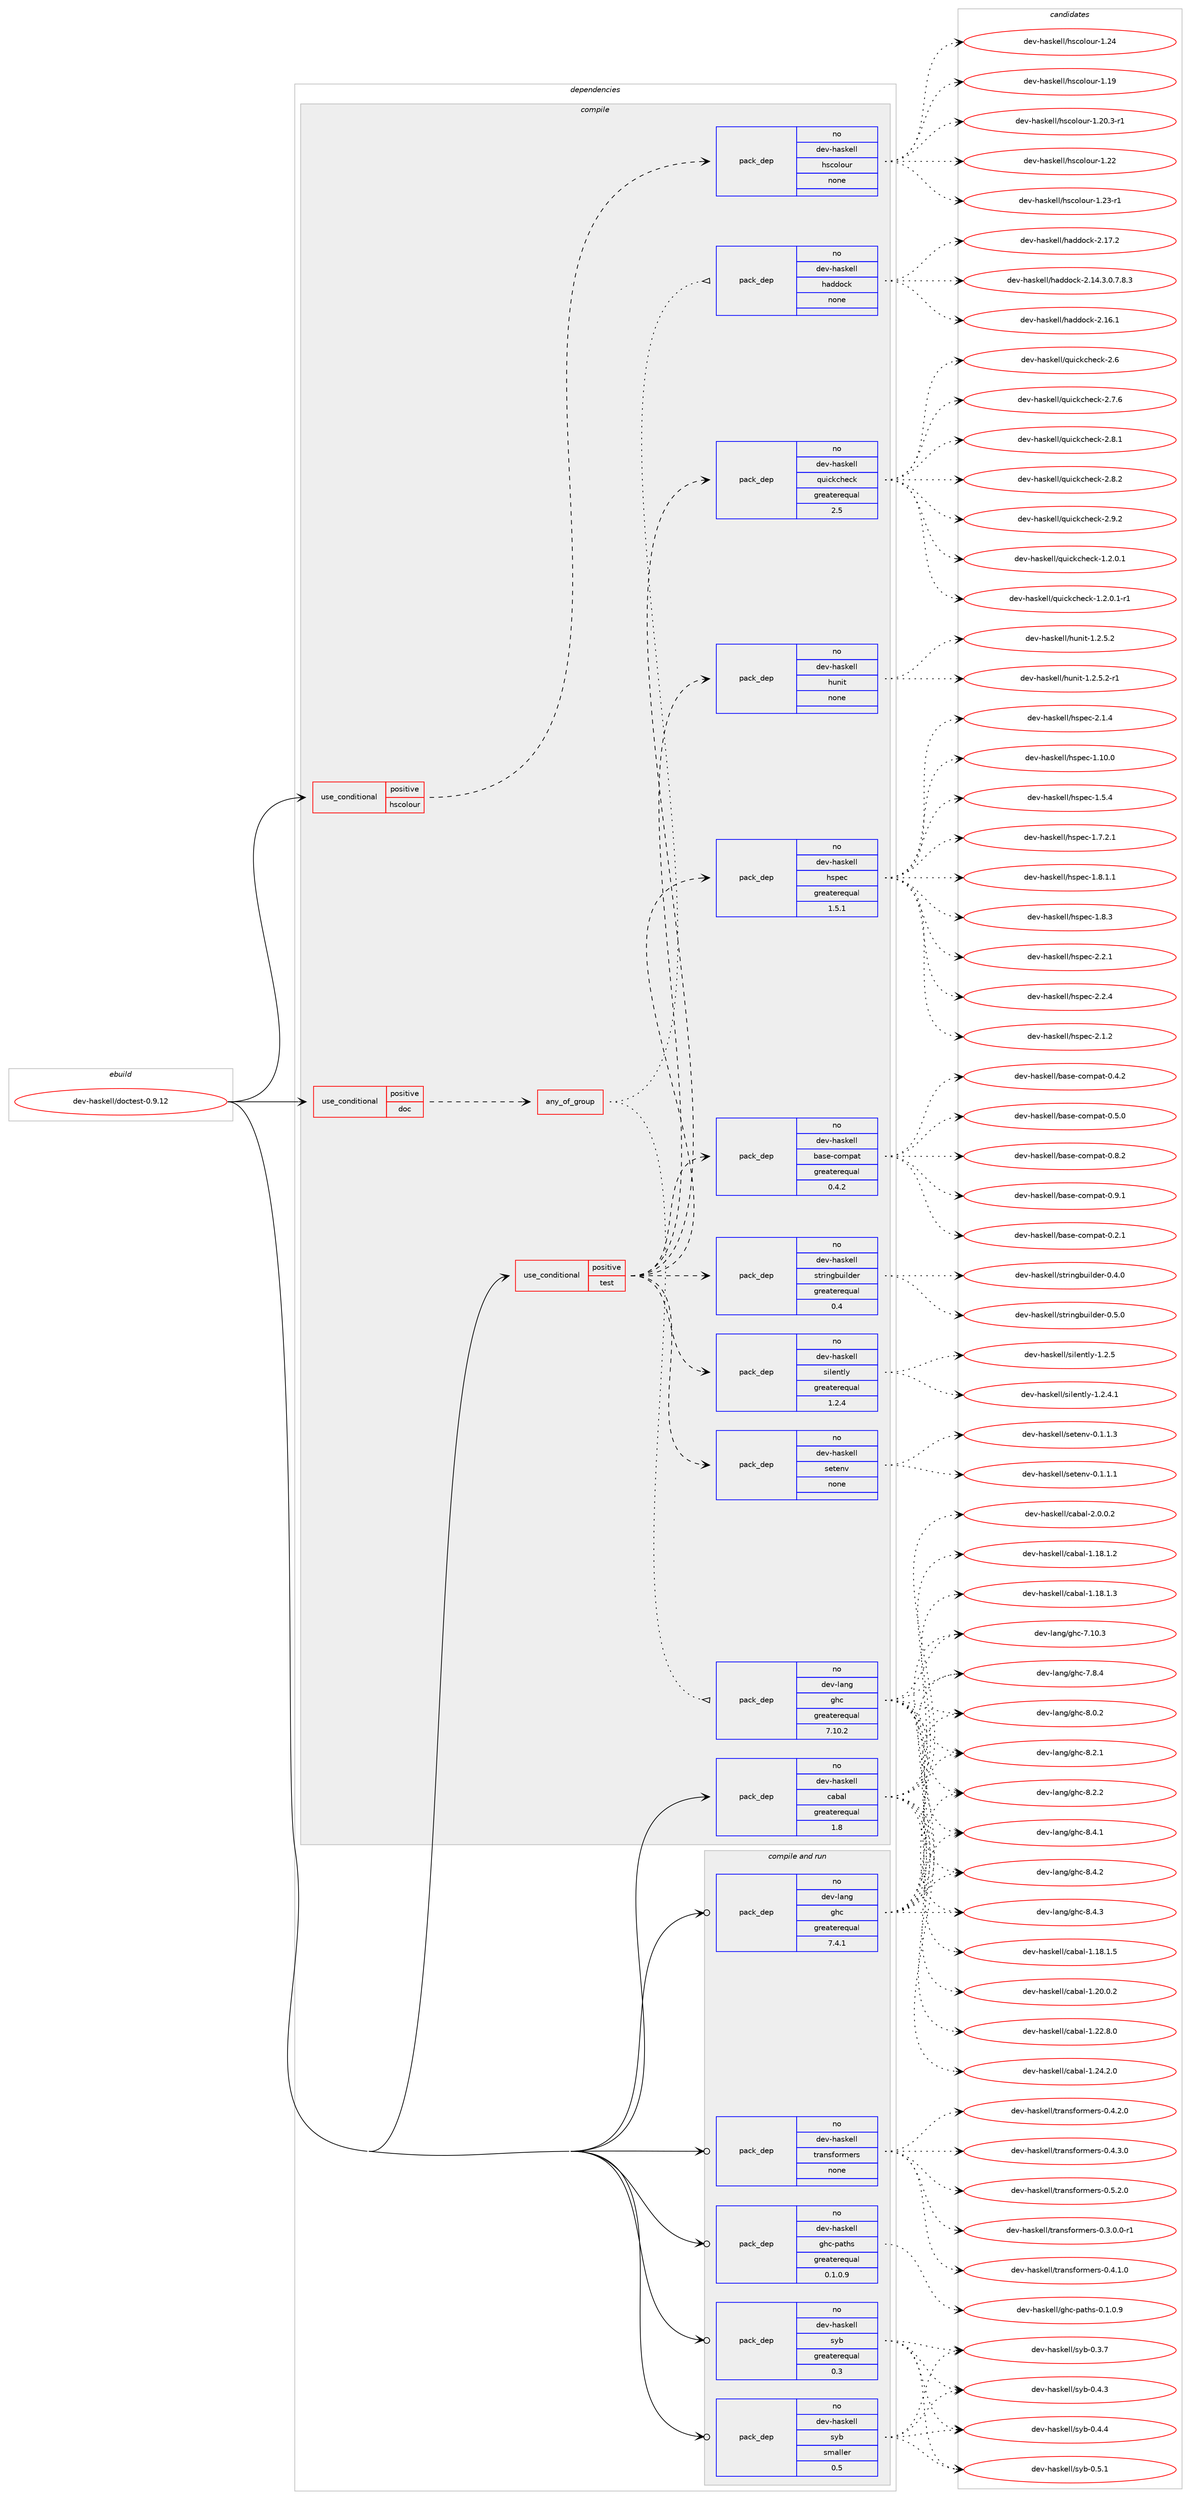 digraph prolog {

# *************
# Graph options
# *************

newrank=true;
concentrate=true;
compound=true;
graph [rankdir=LR,fontname=Helvetica,fontsize=10,ranksep=1.5];#, ranksep=2.5, nodesep=0.2];
edge  [arrowhead=vee];
node  [fontname=Helvetica,fontsize=10];

# **********
# The ebuild
# **********

subgraph cluster_leftcol {
color=gray;
rank=same;
label=<<i>ebuild</i>>;
id [label="dev-haskell/doctest-0.9.12", color=red, width=4, href="../dev-haskell/doctest-0.9.12.svg"];
}

# ****************
# The dependencies
# ****************

subgraph cluster_midcol {
color=gray;
label=<<i>dependencies</i>>;
subgraph cluster_compile {
fillcolor="#eeeeee";
style=filled;
label=<<i>compile</i>>;
subgraph cond359402 {
dependency1331380 [label=<<TABLE BORDER="0" CELLBORDER="1" CELLSPACING="0" CELLPADDING="4"><TR><TD ROWSPAN="3" CELLPADDING="10">use_conditional</TD></TR><TR><TD>positive</TD></TR><TR><TD>doc</TD></TR></TABLE>>, shape=none, color=red];
subgraph any20819 {
dependency1331381 [label=<<TABLE BORDER="0" CELLBORDER="1" CELLSPACING="0" CELLPADDING="4"><TR><TD CELLPADDING="10">any_of_group</TD></TR></TABLE>>, shape=none, color=red];subgraph pack950607 {
dependency1331382 [label=<<TABLE BORDER="0" CELLBORDER="1" CELLSPACING="0" CELLPADDING="4" WIDTH="220"><TR><TD ROWSPAN="6" CELLPADDING="30">pack_dep</TD></TR><TR><TD WIDTH="110">no</TD></TR><TR><TD>dev-haskell</TD></TR><TR><TD>haddock</TD></TR><TR><TD>none</TD></TR><TR><TD></TD></TR></TABLE>>, shape=none, color=blue];
}
dependency1331381:e -> dependency1331382:w [weight=20,style="dotted",arrowhead="oinv"];
subgraph pack950608 {
dependency1331383 [label=<<TABLE BORDER="0" CELLBORDER="1" CELLSPACING="0" CELLPADDING="4" WIDTH="220"><TR><TD ROWSPAN="6" CELLPADDING="30">pack_dep</TD></TR><TR><TD WIDTH="110">no</TD></TR><TR><TD>dev-lang</TD></TR><TR><TD>ghc</TD></TR><TR><TD>greaterequal</TD></TR><TR><TD>7.10.2</TD></TR></TABLE>>, shape=none, color=blue];
}
dependency1331381:e -> dependency1331383:w [weight=20,style="dotted",arrowhead="oinv"];
}
dependency1331380:e -> dependency1331381:w [weight=20,style="dashed",arrowhead="vee"];
}
id:e -> dependency1331380:w [weight=20,style="solid",arrowhead="vee"];
subgraph cond359403 {
dependency1331384 [label=<<TABLE BORDER="0" CELLBORDER="1" CELLSPACING="0" CELLPADDING="4"><TR><TD ROWSPAN="3" CELLPADDING="10">use_conditional</TD></TR><TR><TD>positive</TD></TR><TR><TD>hscolour</TD></TR></TABLE>>, shape=none, color=red];
subgraph pack950609 {
dependency1331385 [label=<<TABLE BORDER="0" CELLBORDER="1" CELLSPACING="0" CELLPADDING="4" WIDTH="220"><TR><TD ROWSPAN="6" CELLPADDING="30">pack_dep</TD></TR><TR><TD WIDTH="110">no</TD></TR><TR><TD>dev-haskell</TD></TR><TR><TD>hscolour</TD></TR><TR><TD>none</TD></TR><TR><TD></TD></TR></TABLE>>, shape=none, color=blue];
}
dependency1331384:e -> dependency1331385:w [weight=20,style="dashed",arrowhead="vee"];
}
id:e -> dependency1331384:w [weight=20,style="solid",arrowhead="vee"];
subgraph cond359404 {
dependency1331386 [label=<<TABLE BORDER="0" CELLBORDER="1" CELLSPACING="0" CELLPADDING="4"><TR><TD ROWSPAN="3" CELLPADDING="10">use_conditional</TD></TR><TR><TD>positive</TD></TR><TR><TD>test</TD></TR></TABLE>>, shape=none, color=red];
subgraph pack950610 {
dependency1331387 [label=<<TABLE BORDER="0" CELLBORDER="1" CELLSPACING="0" CELLPADDING="4" WIDTH="220"><TR><TD ROWSPAN="6" CELLPADDING="30">pack_dep</TD></TR><TR><TD WIDTH="110">no</TD></TR><TR><TD>dev-haskell</TD></TR><TR><TD>base-compat</TD></TR><TR><TD>greaterequal</TD></TR><TR><TD>0.4.2</TD></TR></TABLE>>, shape=none, color=blue];
}
dependency1331386:e -> dependency1331387:w [weight=20,style="dashed",arrowhead="vee"];
subgraph pack950611 {
dependency1331388 [label=<<TABLE BORDER="0" CELLBORDER="1" CELLSPACING="0" CELLPADDING="4" WIDTH="220"><TR><TD ROWSPAN="6" CELLPADDING="30">pack_dep</TD></TR><TR><TD WIDTH="110">no</TD></TR><TR><TD>dev-haskell</TD></TR><TR><TD>hspec</TD></TR><TR><TD>greaterequal</TD></TR><TR><TD>1.5.1</TD></TR></TABLE>>, shape=none, color=blue];
}
dependency1331386:e -> dependency1331388:w [weight=20,style="dashed",arrowhead="vee"];
subgraph pack950612 {
dependency1331389 [label=<<TABLE BORDER="0" CELLBORDER="1" CELLSPACING="0" CELLPADDING="4" WIDTH="220"><TR><TD ROWSPAN="6" CELLPADDING="30">pack_dep</TD></TR><TR><TD WIDTH="110">no</TD></TR><TR><TD>dev-haskell</TD></TR><TR><TD>hunit</TD></TR><TR><TD>none</TD></TR><TR><TD></TD></TR></TABLE>>, shape=none, color=blue];
}
dependency1331386:e -> dependency1331389:w [weight=20,style="dashed",arrowhead="vee"];
subgraph pack950613 {
dependency1331390 [label=<<TABLE BORDER="0" CELLBORDER="1" CELLSPACING="0" CELLPADDING="4" WIDTH="220"><TR><TD ROWSPAN="6" CELLPADDING="30">pack_dep</TD></TR><TR><TD WIDTH="110">no</TD></TR><TR><TD>dev-haskell</TD></TR><TR><TD>quickcheck</TD></TR><TR><TD>greaterequal</TD></TR><TR><TD>2.5</TD></TR></TABLE>>, shape=none, color=blue];
}
dependency1331386:e -> dependency1331390:w [weight=20,style="dashed",arrowhead="vee"];
subgraph pack950614 {
dependency1331391 [label=<<TABLE BORDER="0" CELLBORDER="1" CELLSPACING="0" CELLPADDING="4" WIDTH="220"><TR><TD ROWSPAN="6" CELLPADDING="30">pack_dep</TD></TR><TR><TD WIDTH="110">no</TD></TR><TR><TD>dev-haskell</TD></TR><TR><TD>setenv</TD></TR><TR><TD>none</TD></TR><TR><TD></TD></TR></TABLE>>, shape=none, color=blue];
}
dependency1331386:e -> dependency1331391:w [weight=20,style="dashed",arrowhead="vee"];
subgraph pack950615 {
dependency1331392 [label=<<TABLE BORDER="0" CELLBORDER="1" CELLSPACING="0" CELLPADDING="4" WIDTH="220"><TR><TD ROWSPAN="6" CELLPADDING="30">pack_dep</TD></TR><TR><TD WIDTH="110">no</TD></TR><TR><TD>dev-haskell</TD></TR><TR><TD>silently</TD></TR><TR><TD>greaterequal</TD></TR><TR><TD>1.2.4</TD></TR></TABLE>>, shape=none, color=blue];
}
dependency1331386:e -> dependency1331392:w [weight=20,style="dashed",arrowhead="vee"];
subgraph pack950616 {
dependency1331393 [label=<<TABLE BORDER="0" CELLBORDER="1" CELLSPACING="0" CELLPADDING="4" WIDTH="220"><TR><TD ROWSPAN="6" CELLPADDING="30">pack_dep</TD></TR><TR><TD WIDTH="110">no</TD></TR><TR><TD>dev-haskell</TD></TR><TR><TD>stringbuilder</TD></TR><TR><TD>greaterequal</TD></TR><TR><TD>0.4</TD></TR></TABLE>>, shape=none, color=blue];
}
dependency1331386:e -> dependency1331393:w [weight=20,style="dashed",arrowhead="vee"];
}
id:e -> dependency1331386:w [weight=20,style="solid",arrowhead="vee"];
subgraph pack950617 {
dependency1331394 [label=<<TABLE BORDER="0" CELLBORDER="1" CELLSPACING="0" CELLPADDING="4" WIDTH="220"><TR><TD ROWSPAN="6" CELLPADDING="30">pack_dep</TD></TR><TR><TD WIDTH="110">no</TD></TR><TR><TD>dev-haskell</TD></TR><TR><TD>cabal</TD></TR><TR><TD>greaterequal</TD></TR><TR><TD>1.8</TD></TR></TABLE>>, shape=none, color=blue];
}
id:e -> dependency1331394:w [weight=20,style="solid",arrowhead="vee"];
}
subgraph cluster_compileandrun {
fillcolor="#eeeeee";
style=filled;
label=<<i>compile and run</i>>;
subgraph pack950618 {
dependency1331395 [label=<<TABLE BORDER="0" CELLBORDER="1" CELLSPACING="0" CELLPADDING="4" WIDTH="220"><TR><TD ROWSPAN="6" CELLPADDING="30">pack_dep</TD></TR><TR><TD WIDTH="110">no</TD></TR><TR><TD>dev-haskell</TD></TR><TR><TD>ghc-paths</TD></TR><TR><TD>greaterequal</TD></TR><TR><TD>0.1.0.9</TD></TR></TABLE>>, shape=none, color=blue];
}
id:e -> dependency1331395:w [weight=20,style="solid",arrowhead="odotvee"];
subgraph pack950619 {
dependency1331396 [label=<<TABLE BORDER="0" CELLBORDER="1" CELLSPACING="0" CELLPADDING="4" WIDTH="220"><TR><TD ROWSPAN="6" CELLPADDING="30">pack_dep</TD></TR><TR><TD WIDTH="110">no</TD></TR><TR><TD>dev-haskell</TD></TR><TR><TD>syb</TD></TR><TR><TD>greaterequal</TD></TR><TR><TD>0.3</TD></TR></TABLE>>, shape=none, color=blue];
}
id:e -> dependency1331396:w [weight=20,style="solid",arrowhead="odotvee"];
subgraph pack950620 {
dependency1331397 [label=<<TABLE BORDER="0" CELLBORDER="1" CELLSPACING="0" CELLPADDING="4" WIDTH="220"><TR><TD ROWSPAN="6" CELLPADDING="30">pack_dep</TD></TR><TR><TD WIDTH="110">no</TD></TR><TR><TD>dev-haskell</TD></TR><TR><TD>syb</TD></TR><TR><TD>smaller</TD></TR><TR><TD>0.5</TD></TR></TABLE>>, shape=none, color=blue];
}
id:e -> dependency1331397:w [weight=20,style="solid",arrowhead="odotvee"];
subgraph pack950621 {
dependency1331398 [label=<<TABLE BORDER="0" CELLBORDER="1" CELLSPACING="0" CELLPADDING="4" WIDTH="220"><TR><TD ROWSPAN="6" CELLPADDING="30">pack_dep</TD></TR><TR><TD WIDTH="110">no</TD></TR><TR><TD>dev-haskell</TD></TR><TR><TD>transformers</TD></TR><TR><TD>none</TD></TR><TR><TD></TD></TR></TABLE>>, shape=none, color=blue];
}
id:e -> dependency1331398:w [weight=20,style="solid",arrowhead="odotvee"];
subgraph pack950622 {
dependency1331399 [label=<<TABLE BORDER="0" CELLBORDER="1" CELLSPACING="0" CELLPADDING="4" WIDTH="220"><TR><TD ROWSPAN="6" CELLPADDING="30">pack_dep</TD></TR><TR><TD WIDTH="110">no</TD></TR><TR><TD>dev-lang</TD></TR><TR><TD>ghc</TD></TR><TR><TD>greaterequal</TD></TR><TR><TD>7.4.1</TD></TR></TABLE>>, shape=none, color=blue];
}
id:e -> dependency1331399:w [weight=20,style="solid",arrowhead="odotvee"];
}
subgraph cluster_run {
fillcolor="#eeeeee";
style=filled;
label=<<i>run</i>>;
}
}

# **************
# The candidates
# **************

subgraph cluster_choices {
rank=same;
color=gray;
label=<<i>candidates</i>>;

subgraph choice950607 {
color=black;
nodesep=1;
choice1001011184510497115107101108108471049710010011199107455046495246514648465546564651 [label="dev-haskell/haddock-2.14.3.0.7.8.3", color=red, width=4,href="../dev-haskell/haddock-2.14.3.0.7.8.3.svg"];
choice100101118451049711510710110810847104971001001119910745504649544649 [label="dev-haskell/haddock-2.16.1", color=red, width=4,href="../dev-haskell/haddock-2.16.1.svg"];
choice100101118451049711510710110810847104971001001119910745504649554650 [label="dev-haskell/haddock-2.17.2", color=red, width=4,href="../dev-haskell/haddock-2.17.2.svg"];
dependency1331382:e -> choice1001011184510497115107101108108471049710010011199107455046495246514648465546564651:w [style=dotted,weight="100"];
dependency1331382:e -> choice100101118451049711510710110810847104971001001119910745504649544649:w [style=dotted,weight="100"];
dependency1331382:e -> choice100101118451049711510710110810847104971001001119910745504649554650:w [style=dotted,weight="100"];
}
subgraph choice950608 {
color=black;
nodesep=1;
choice1001011184510897110103471031049945554649484651 [label="dev-lang/ghc-7.10.3", color=red, width=4,href="../dev-lang/ghc-7.10.3.svg"];
choice10010111845108971101034710310499455546564652 [label="dev-lang/ghc-7.8.4", color=red, width=4,href="../dev-lang/ghc-7.8.4.svg"];
choice10010111845108971101034710310499455646484650 [label="dev-lang/ghc-8.0.2", color=red, width=4,href="../dev-lang/ghc-8.0.2.svg"];
choice10010111845108971101034710310499455646504649 [label="dev-lang/ghc-8.2.1", color=red, width=4,href="../dev-lang/ghc-8.2.1.svg"];
choice10010111845108971101034710310499455646504650 [label="dev-lang/ghc-8.2.2", color=red, width=4,href="../dev-lang/ghc-8.2.2.svg"];
choice10010111845108971101034710310499455646524649 [label="dev-lang/ghc-8.4.1", color=red, width=4,href="../dev-lang/ghc-8.4.1.svg"];
choice10010111845108971101034710310499455646524650 [label="dev-lang/ghc-8.4.2", color=red, width=4,href="../dev-lang/ghc-8.4.2.svg"];
choice10010111845108971101034710310499455646524651 [label="dev-lang/ghc-8.4.3", color=red, width=4,href="../dev-lang/ghc-8.4.3.svg"];
dependency1331383:e -> choice1001011184510897110103471031049945554649484651:w [style=dotted,weight="100"];
dependency1331383:e -> choice10010111845108971101034710310499455546564652:w [style=dotted,weight="100"];
dependency1331383:e -> choice10010111845108971101034710310499455646484650:w [style=dotted,weight="100"];
dependency1331383:e -> choice10010111845108971101034710310499455646504649:w [style=dotted,weight="100"];
dependency1331383:e -> choice10010111845108971101034710310499455646504650:w [style=dotted,weight="100"];
dependency1331383:e -> choice10010111845108971101034710310499455646524649:w [style=dotted,weight="100"];
dependency1331383:e -> choice10010111845108971101034710310499455646524650:w [style=dotted,weight="100"];
dependency1331383:e -> choice10010111845108971101034710310499455646524651:w [style=dotted,weight="100"];
}
subgraph choice950609 {
color=black;
nodesep=1;
choice100101118451049711510710110810847104115991111081111171144549464957 [label="dev-haskell/hscolour-1.19", color=red, width=4,href="../dev-haskell/hscolour-1.19.svg"];
choice10010111845104971151071011081084710411599111108111117114454946504846514511449 [label="dev-haskell/hscolour-1.20.3-r1", color=red, width=4,href="../dev-haskell/hscolour-1.20.3-r1.svg"];
choice100101118451049711510710110810847104115991111081111171144549465050 [label="dev-haskell/hscolour-1.22", color=red, width=4,href="../dev-haskell/hscolour-1.22.svg"];
choice1001011184510497115107101108108471041159911110811111711445494650514511449 [label="dev-haskell/hscolour-1.23-r1", color=red, width=4,href="../dev-haskell/hscolour-1.23-r1.svg"];
choice100101118451049711510710110810847104115991111081111171144549465052 [label="dev-haskell/hscolour-1.24", color=red, width=4,href="../dev-haskell/hscolour-1.24.svg"];
dependency1331385:e -> choice100101118451049711510710110810847104115991111081111171144549464957:w [style=dotted,weight="100"];
dependency1331385:e -> choice10010111845104971151071011081084710411599111108111117114454946504846514511449:w [style=dotted,weight="100"];
dependency1331385:e -> choice100101118451049711510710110810847104115991111081111171144549465050:w [style=dotted,weight="100"];
dependency1331385:e -> choice1001011184510497115107101108108471041159911110811111711445494650514511449:w [style=dotted,weight="100"];
dependency1331385:e -> choice100101118451049711510710110810847104115991111081111171144549465052:w [style=dotted,weight="100"];
}
subgraph choice950610 {
color=black;
nodesep=1;
choice1001011184510497115107101108108479897115101459911110911297116454846504649 [label="dev-haskell/base-compat-0.2.1", color=red, width=4,href="../dev-haskell/base-compat-0.2.1.svg"];
choice1001011184510497115107101108108479897115101459911110911297116454846524650 [label="dev-haskell/base-compat-0.4.2", color=red, width=4,href="../dev-haskell/base-compat-0.4.2.svg"];
choice1001011184510497115107101108108479897115101459911110911297116454846534648 [label="dev-haskell/base-compat-0.5.0", color=red, width=4,href="../dev-haskell/base-compat-0.5.0.svg"];
choice1001011184510497115107101108108479897115101459911110911297116454846564650 [label="dev-haskell/base-compat-0.8.2", color=red, width=4,href="../dev-haskell/base-compat-0.8.2.svg"];
choice1001011184510497115107101108108479897115101459911110911297116454846574649 [label="dev-haskell/base-compat-0.9.1", color=red, width=4,href="../dev-haskell/base-compat-0.9.1.svg"];
dependency1331387:e -> choice1001011184510497115107101108108479897115101459911110911297116454846504649:w [style=dotted,weight="100"];
dependency1331387:e -> choice1001011184510497115107101108108479897115101459911110911297116454846524650:w [style=dotted,weight="100"];
dependency1331387:e -> choice1001011184510497115107101108108479897115101459911110911297116454846534648:w [style=dotted,weight="100"];
dependency1331387:e -> choice1001011184510497115107101108108479897115101459911110911297116454846564650:w [style=dotted,weight="100"];
dependency1331387:e -> choice1001011184510497115107101108108479897115101459911110911297116454846574649:w [style=dotted,weight="100"];
}
subgraph choice950611 {
color=black;
nodesep=1;
choice1001011184510497115107101108108471041151121019945494649484648 [label="dev-haskell/hspec-1.10.0", color=red, width=4,href="../dev-haskell/hspec-1.10.0.svg"];
choice10010111845104971151071011081084710411511210199454946534652 [label="dev-haskell/hspec-1.5.4", color=red, width=4,href="../dev-haskell/hspec-1.5.4.svg"];
choice100101118451049711510710110810847104115112101994549465546504649 [label="dev-haskell/hspec-1.7.2.1", color=red, width=4,href="../dev-haskell/hspec-1.7.2.1.svg"];
choice100101118451049711510710110810847104115112101994549465646494649 [label="dev-haskell/hspec-1.8.1.1", color=red, width=4,href="../dev-haskell/hspec-1.8.1.1.svg"];
choice10010111845104971151071011081084710411511210199454946564651 [label="dev-haskell/hspec-1.8.3", color=red, width=4,href="../dev-haskell/hspec-1.8.3.svg"];
choice10010111845104971151071011081084710411511210199455046494650 [label="dev-haskell/hspec-2.1.2", color=red, width=4,href="../dev-haskell/hspec-2.1.2.svg"];
choice10010111845104971151071011081084710411511210199455046494652 [label="dev-haskell/hspec-2.1.4", color=red, width=4,href="../dev-haskell/hspec-2.1.4.svg"];
choice10010111845104971151071011081084710411511210199455046504649 [label="dev-haskell/hspec-2.2.1", color=red, width=4,href="../dev-haskell/hspec-2.2.1.svg"];
choice10010111845104971151071011081084710411511210199455046504652 [label="dev-haskell/hspec-2.2.4", color=red, width=4,href="../dev-haskell/hspec-2.2.4.svg"];
dependency1331388:e -> choice1001011184510497115107101108108471041151121019945494649484648:w [style=dotted,weight="100"];
dependency1331388:e -> choice10010111845104971151071011081084710411511210199454946534652:w [style=dotted,weight="100"];
dependency1331388:e -> choice100101118451049711510710110810847104115112101994549465546504649:w [style=dotted,weight="100"];
dependency1331388:e -> choice100101118451049711510710110810847104115112101994549465646494649:w [style=dotted,weight="100"];
dependency1331388:e -> choice10010111845104971151071011081084710411511210199454946564651:w [style=dotted,weight="100"];
dependency1331388:e -> choice10010111845104971151071011081084710411511210199455046494650:w [style=dotted,weight="100"];
dependency1331388:e -> choice10010111845104971151071011081084710411511210199455046494652:w [style=dotted,weight="100"];
dependency1331388:e -> choice10010111845104971151071011081084710411511210199455046504649:w [style=dotted,weight="100"];
dependency1331388:e -> choice10010111845104971151071011081084710411511210199455046504652:w [style=dotted,weight="100"];
}
subgraph choice950612 {
color=black;
nodesep=1;
choice1001011184510497115107101108108471041171101051164549465046534650 [label="dev-haskell/hunit-1.2.5.2", color=red, width=4,href="../dev-haskell/hunit-1.2.5.2.svg"];
choice10010111845104971151071011081084710411711010511645494650465346504511449 [label="dev-haskell/hunit-1.2.5.2-r1", color=red, width=4,href="../dev-haskell/hunit-1.2.5.2-r1.svg"];
dependency1331389:e -> choice1001011184510497115107101108108471041171101051164549465046534650:w [style=dotted,weight="100"];
dependency1331389:e -> choice10010111845104971151071011081084710411711010511645494650465346504511449:w [style=dotted,weight="100"];
}
subgraph choice950613 {
color=black;
nodesep=1;
choice1001011184510497115107101108108471131171059910799104101991074549465046484649 [label="dev-haskell/quickcheck-1.2.0.1", color=red, width=4,href="../dev-haskell/quickcheck-1.2.0.1.svg"];
choice10010111845104971151071011081084711311710599107991041019910745494650464846494511449 [label="dev-haskell/quickcheck-1.2.0.1-r1", color=red, width=4,href="../dev-haskell/quickcheck-1.2.0.1-r1.svg"];
choice10010111845104971151071011081084711311710599107991041019910745504654 [label="dev-haskell/quickcheck-2.6", color=red, width=4,href="../dev-haskell/quickcheck-2.6.svg"];
choice100101118451049711510710110810847113117105991079910410199107455046554654 [label="dev-haskell/quickcheck-2.7.6", color=red, width=4,href="../dev-haskell/quickcheck-2.7.6.svg"];
choice100101118451049711510710110810847113117105991079910410199107455046564649 [label="dev-haskell/quickcheck-2.8.1", color=red, width=4,href="../dev-haskell/quickcheck-2.8.1.svg"];
choice100101118451049711510710110810847113117105991079910410199107455046564650 [label="dev-haskell/quickcheck-2.8.2", color=red, width=4,href="../dev-haskell/quickcheck-2.8.2.svg"];
choice100101118451049711510710110810847113117105991079910410199107455046574650 [label="dev-haskell/quickcheck-2.9.2", color=red, width=4,href="../dev-haskell/quickcheck-2.9.2.svg"];
dependency1331390:e -> choice1001011184510497115107101108108471131171059910799104101991074549465046484649:w [style=dotted,weight="100"];
dependency1331390:e -> choice10010111845104971151071011081084711311710599107991041019910745494650464846494511449:w [style=dotted,weight="100"];
dependency1331390:e -> choice10010111845104971151071011081084711311710599107991041019910745504654:w [style=dotted,weight="100"];
dependency1331390:e -> choice100101118451049711510710110810847113117105991079910410199107455046554654:w [style=dotted,weight="100"];
dependency1331390:e -> choice100101118451049711510710110810847113117105991079910410199107455046564649:w [style=dotted,weight="100"];
dependency1331390:e -> choice100101118451049711510710110810847113117105991079910410199107455046564650:w [style=dotted,weight="100"];
dependency1331390:e -> choice100101118451049711510710110810847113117105991079910410199107455046574650:w [style=dotted,weight="100"];
}
subgraph choice950614 {
color=black;
nodesep=1;
choice1001011184510497115107101108108471151011161011101184548464946494649 [label="dev-haskell/setenv-0.1.1.1", color=red, width=4,href="../dev-haskell/setenv-0.1.1.1.svg"];
choice1001011184510497115107101108108471151011161011101184548464946494651 [label="dev-haskell/setenv-0.1.1.3", color=red, width=4,href="../dev-haskell/setenv-0.1.1.3.svg"];
dependency1331391:e -> choice1001011184510497115107101108108471151011161011101184548464946494649:w [style=dotted,weight="100"];
dependency1331391:e -> choice1001011184510497115107101108108471151011161011101184548464946494651:w [style=dotted,weight="100"];
}
subgraph choice950615 {
color=black;
nodesep=1;
choice1001011184510497115107101108108471151051081011101161081214549465046524649 [label="dev-haskell/silently-1.2.4.1", color=red, width=4,href="../dev-haskell/silently-1.2.4.1.svg"];
choice100101118451049711510710110810847115105108101110116108121454946504653 [label="dev-haskell/silently-1.2.5", color=red, width=4,href="../dev-haskell/silently-1.2.5.svg"];
dependency1331392:e -> choice1001011184510497115107101108108471151051081011101161081214549465046524649:w [style=dotted,weight="100"];
dependency1331392:e -> choice100101118451049711510710110810847115105108101110116108121454946504653:w [style=dotted,weight="100"];
}
subgraph choice950616 {
color=black;
nodesep=1;
choice10010111845104971151071011081084711511611410511010398117105108100101114454846524648 [label="dev-haskell/stringbuilder-0.4.0", color=red, width=4,href="../dev-haskell/stringbuilder-0.4.0.svg"];
choice10010111845104971151071011081084711511611410511010398117105108100101114454846534648 [label="dev-haskell/stringbuilder-0.5.0", color=red, width=4,href="../dev-haskell/stringbuilder-0.5.0.svg"];
dependency1331393:e -> choice10010111845104971151071011081084711511611410511010398117105108100101114454846524648:w [style=dotted,weight="100"];
dependency1331393:e -> choice10010111845104971151071011081084711511611410511010398117105108100101114454846534648:w [style=dotted,weight="100"];
}
subgraph choice950617 {
color=black;
nodesep=1;
choice10010111845104971151071011081084799979897108454946495646494650 [label="dev-haskell/cabal-1.18.1.2", color=red, width=4,href="../dev-haskell/cabal-1.18.1.2.svg"];
choice10010111845104971151071011081084799979897108454946495646494651 [label="dev-haskell/cabal-1.18.1.3", color=red, width=4,href="../dev-haskell/cabal-1.18.1.3.svg"];
choice10010111845104971151071011081084799979897108454946495646494653 [label="dev-haskell/cabal-1.18.1.5", color=red, width=4,href="../dev-haskell/cabal-1.18.1.5.svg"];
choice10010111845104971151071011081084799979897108454946504846484650 [label="dev-haskell/cabal-1.20.0.2", color=red, width=4,href="../dev-haskell/cabal-1.20.0.2.svg"];
choice10010111845104971151071011081084799979897108454946505046564648 [label="dev-haskell/cabal-1.22.8.0", color=red, width=4,href="../dev-haskell/cabal-1.22.8.0.svg"];
choice10010111845104971151071011081084799979897108454946505246504648 [label="dev-haskell/cabal-1.24.2.0", color=red, width=4,href="../dev-haskell/cabal-1.24.2.0.svg"];
choice100101118451049711510710110810847999798971084550464846484650 [label="dev-haskell/cabal-2.0.0.2", color=red, width=4,href="../dev-haskell/cabal-2.0.0.2.svg"];
dependency1331394:e -> choice10010111845104971151071011081084799979897108454946495646494650:w [style=dotted,weight="100"];
dependency1331394:e -> choice10010111845104971151071011081084799979897108454946495646494651:w [style=dotted,weight="100"];
dependency1331394:e -> choice10010111845104971151071011081084799979897108454946495646494653:w [style=dotted,weight="100"];
dependency1331394:e -> choice10010111845104971151071011081084799979897108454946504846484650:w [style=dotted,weight="100"];
dependency1331394:e -> choice10010111845104971151071011081084799979897108454946505046564648:w [style=dotted,weight="100"];
dependency1331394:e -> choice10010111845104971151071011081084799979897108454946505246504648:w [style=dotted,weight="100"];
dependency1331394:e -> choice100101118451049711510710110810847999798971084550464846484650:w [style=dotted,weight="100"];
}
subgraph choice950618 {
color=black;
nodesep=1;
choice1001011184510497115107101108108471031049945112971161041154548464946484657 [label="dev-haskell/ghc-paths-0.1.0.9", color=red, width=4,href="../dev-haskell/ghc-paths-0.1.0.9.svg"];
dependency1331395:e -> choice1001011184510497115107101108108471031049945112971161041154548464946484657:w [style=dotted,weight="100"];
}
subgraph choice950619 {
color=black;
nodesep=1;
choice10010111845104971151071011081084711512198454846514655 [label="dev-haskell/syb-0.3.7", color=red, width=4,href="../dev-haskell/syb-0.3.7.svg"];
choice10010111845104971151071011081084711512198454846524651 [label="dev-haskell/syb-0.4.3", color=red, width=4,href="../dev-haskell/syb-0.4.3.svg"];
choice10010111845104971151071011081084711512198454846524652 [label="dev-haskell/syb-0.4.4", color=red, width=4,href="../dev-haskell/syb-0.4.4.svg"];
choice10010111845104971151071011081084711512198454846534649 [label="dev-haskell/syb-0.5.1", color=red, width=4,href="../dev-haskell/syb-0.5.1.svg"];
dependency1331396:e -> choice10010111845104971151071011081084711512198454846514655:w [style=dotted,weight="100"];
dependency1331396:e -> choice10010111845104971151071011081084711512198454846524651:w [style=dotted,weight="100"];
dependency1331396:e -> choice10010111845104971151071011081084711512198454846524652:w [style=dotted,weight="100"];
dependency1331396:e -> choice10010111845104971151071011081084711512198454846534649:w [style=dotted,weight="100"];
}
subgraph choice950620 {
color=black;
nodesep=1;
choice10010111845104971151071011081084711512198454846514655 [label="dev-haskell/syb-0.3.7", color=red, width=4,href="../dev-haskell/syb-0.3.7.svg"];
choice10010111845104971151071011081084711512198454846524651 [label="dev-haskell/syb-0.4.3", color=red, width=4,href="../dev-haskell/syb-0.4.3.svg"];
choice10010111845104971151071011081084711512198454846524652 [label="dev-haskell/syb-0.4.4", color=red, width=4,href="../dev-haskell/syb-0.4.4.svg"];
choice10010111845104971151071011081084711512198454846534649 [label="dev-haskell/syb-0.5.1", color=red, width=4,href="../dev-haskell/syb-0.5.1.svg"];
dependency1331397:e -> choice10010111845104971151071011081084711512198454846514655:w [style=dotted,weight="100"];
dependency1331397:e -> choice10010111845104971151071011081084711512198454846524651:w [style=dotted,weight="100"];
dependency1331397:e -> choice10010111845104971151071011081084711512198454846524652:w [style=dotted,weight="100"];
dependency1331397:e -> choice10010111845104971151071011081084711512198454846534649:w [style=dotted,weight="100"];
}
subgraph choice950621 {
color=black;
nodesep=1;
choice1001011184510497115107101108108471161149711011510211111410910111411545484651464846484511449 [label="dev-haskell/transformers-0.3.0.0-r1", color=red, width=4,href="../dev-haskell/transformers-0.3.0.0-r1.svg"];
choice100101118451049711510710110810847116114971101151021111141091011141154548465246494648 [label="dev-haskell/transformers-0.4.1.0", color=red, width=4,href="../dev-haskell/transformers-0.4.1.0.svg"];
choice100101118451049711510710110810847116114971101151021111141091011141154548465246504648 [label="dev-haskell/transformers-0.4.2.0", color=red, width=4,href="../dev-haskell/transformers-0.4.2.0.svg"];
choice100101118451049711510710110810847116114971101151021111141091011141154548465246514648 [label="dev-haskell/transformers-0.4.3.0", color=red, width=4,href="../dev-haskell/transformers-0.4.3.0.svg"];
choice100101118451049711510710110810847116114971101151021111141091011141154548465346504648 [label="dev-haskell/transformers-0.5.2.0", color=red, width=4,href="../dev-haskell/transformers-0.5.2.0.svg"];
dependency1331398:e -> choice1001011184510497115107101108108471161149711011510211111410910111411545484651464846484511449:w [style=dotted,weight="100"];
dependency1331398:e -> choice100101118451049711510710110810847116114971101151021111141091011141154548465246494648:w [style=dotted,weight="100"];
dependency1331398:e -> choice100101118451049711510710110810847116114971101151021111141091011141154548465246504648:w [style=dotted,weight="100"];
dependency1331398:e -> choice100101118451049711510710110810847116114971101151021111141091011141154548465246514648:w [style=dotted,weight="100"];
dependency1331398:e -> choice100101118451049711510710110810847116114971101151021111141091011141154548465346504648:w [style=dotted,weight="100"];
}
subgraph choice950622 {
color=black;
nodesep=1;
choice1001011184510897110103471031049945554649484651 [label="dev-lang/ghc-7.10.3", color=red, width=4,href="../dev-lang/ghc-7.10.3.svg"];
choice10010111845108971101034710310499455546564652 [label="dev-lang/ghc-7.8.4", color=red, width=4,href="../dev-lang/ghc-7.8.4.svg"];
choice10010111845108971101034710310499455646484650 [label="dev-lang/ghc-8.0.2", color=red, width=4,href="../dev-lang/ghc-8.0.2.svg"];
choice10010111845108971101034710310499455646504649 [label="dev-lang/ghc-8.2.1", color=red, width=4,href="../dev-lang/ghc-8.2.1.svg"];
choice10010111845108971101034710310499455646504650 [label="dev-lang/ghc-8.2.2", color=red, width=4,href="../dev-lang/ghc-8.2.2.svg"];
choice10010111845108971101034710310499455646524649 [label="dev-lang/ghc-8.4.1", color=red, width=4,href="../dev-lang/ghc-8.4.1.svg"];
choice10010111845108971101034710310499455646524650 [label="dev-lang/ghc-8.4.2", color=red, width=4,href="../dev-lang/ghc-8.4.2.svg"];
choice10010111845108971101034710310499455646524651 [label="dev-lang/ghc-8.4.3", color=red, width=4,href="../dev-lang/ghc-8.4.3.svg"];
dependency1331399:e -> choice1001011184510897110103471031049945554649484651:w [style=dotted,weight="100"];
dependency1331399:e -> choice10010111845108971101034710310499455546564652:w [style=dotted,weight="100"];
dependency1331399:e -> choice10010111845108971101034710310499455646484650:w [style=dotted,weight="100"];
dependency1331399:e -> choice10010111845108971101034710310499455646504649:w [style=dotted,weight="100"];
dependency1331399:e -> choice10010111845108971101034710310499455646504650:w [style=dotted,weight="100"];
dependency1331399:e -> choice10010111845108971101034710310499455646524649:w [style=dotted,weight="100"];
dependency1331399:e -> choice10010111845108971101034710310499455646524650:w [style=dotted,weight="100"];
dependency1331399:e -> choice10010111845108971101034710310499455646524651:w [style=dotted,weight="100"];
}
}

}
